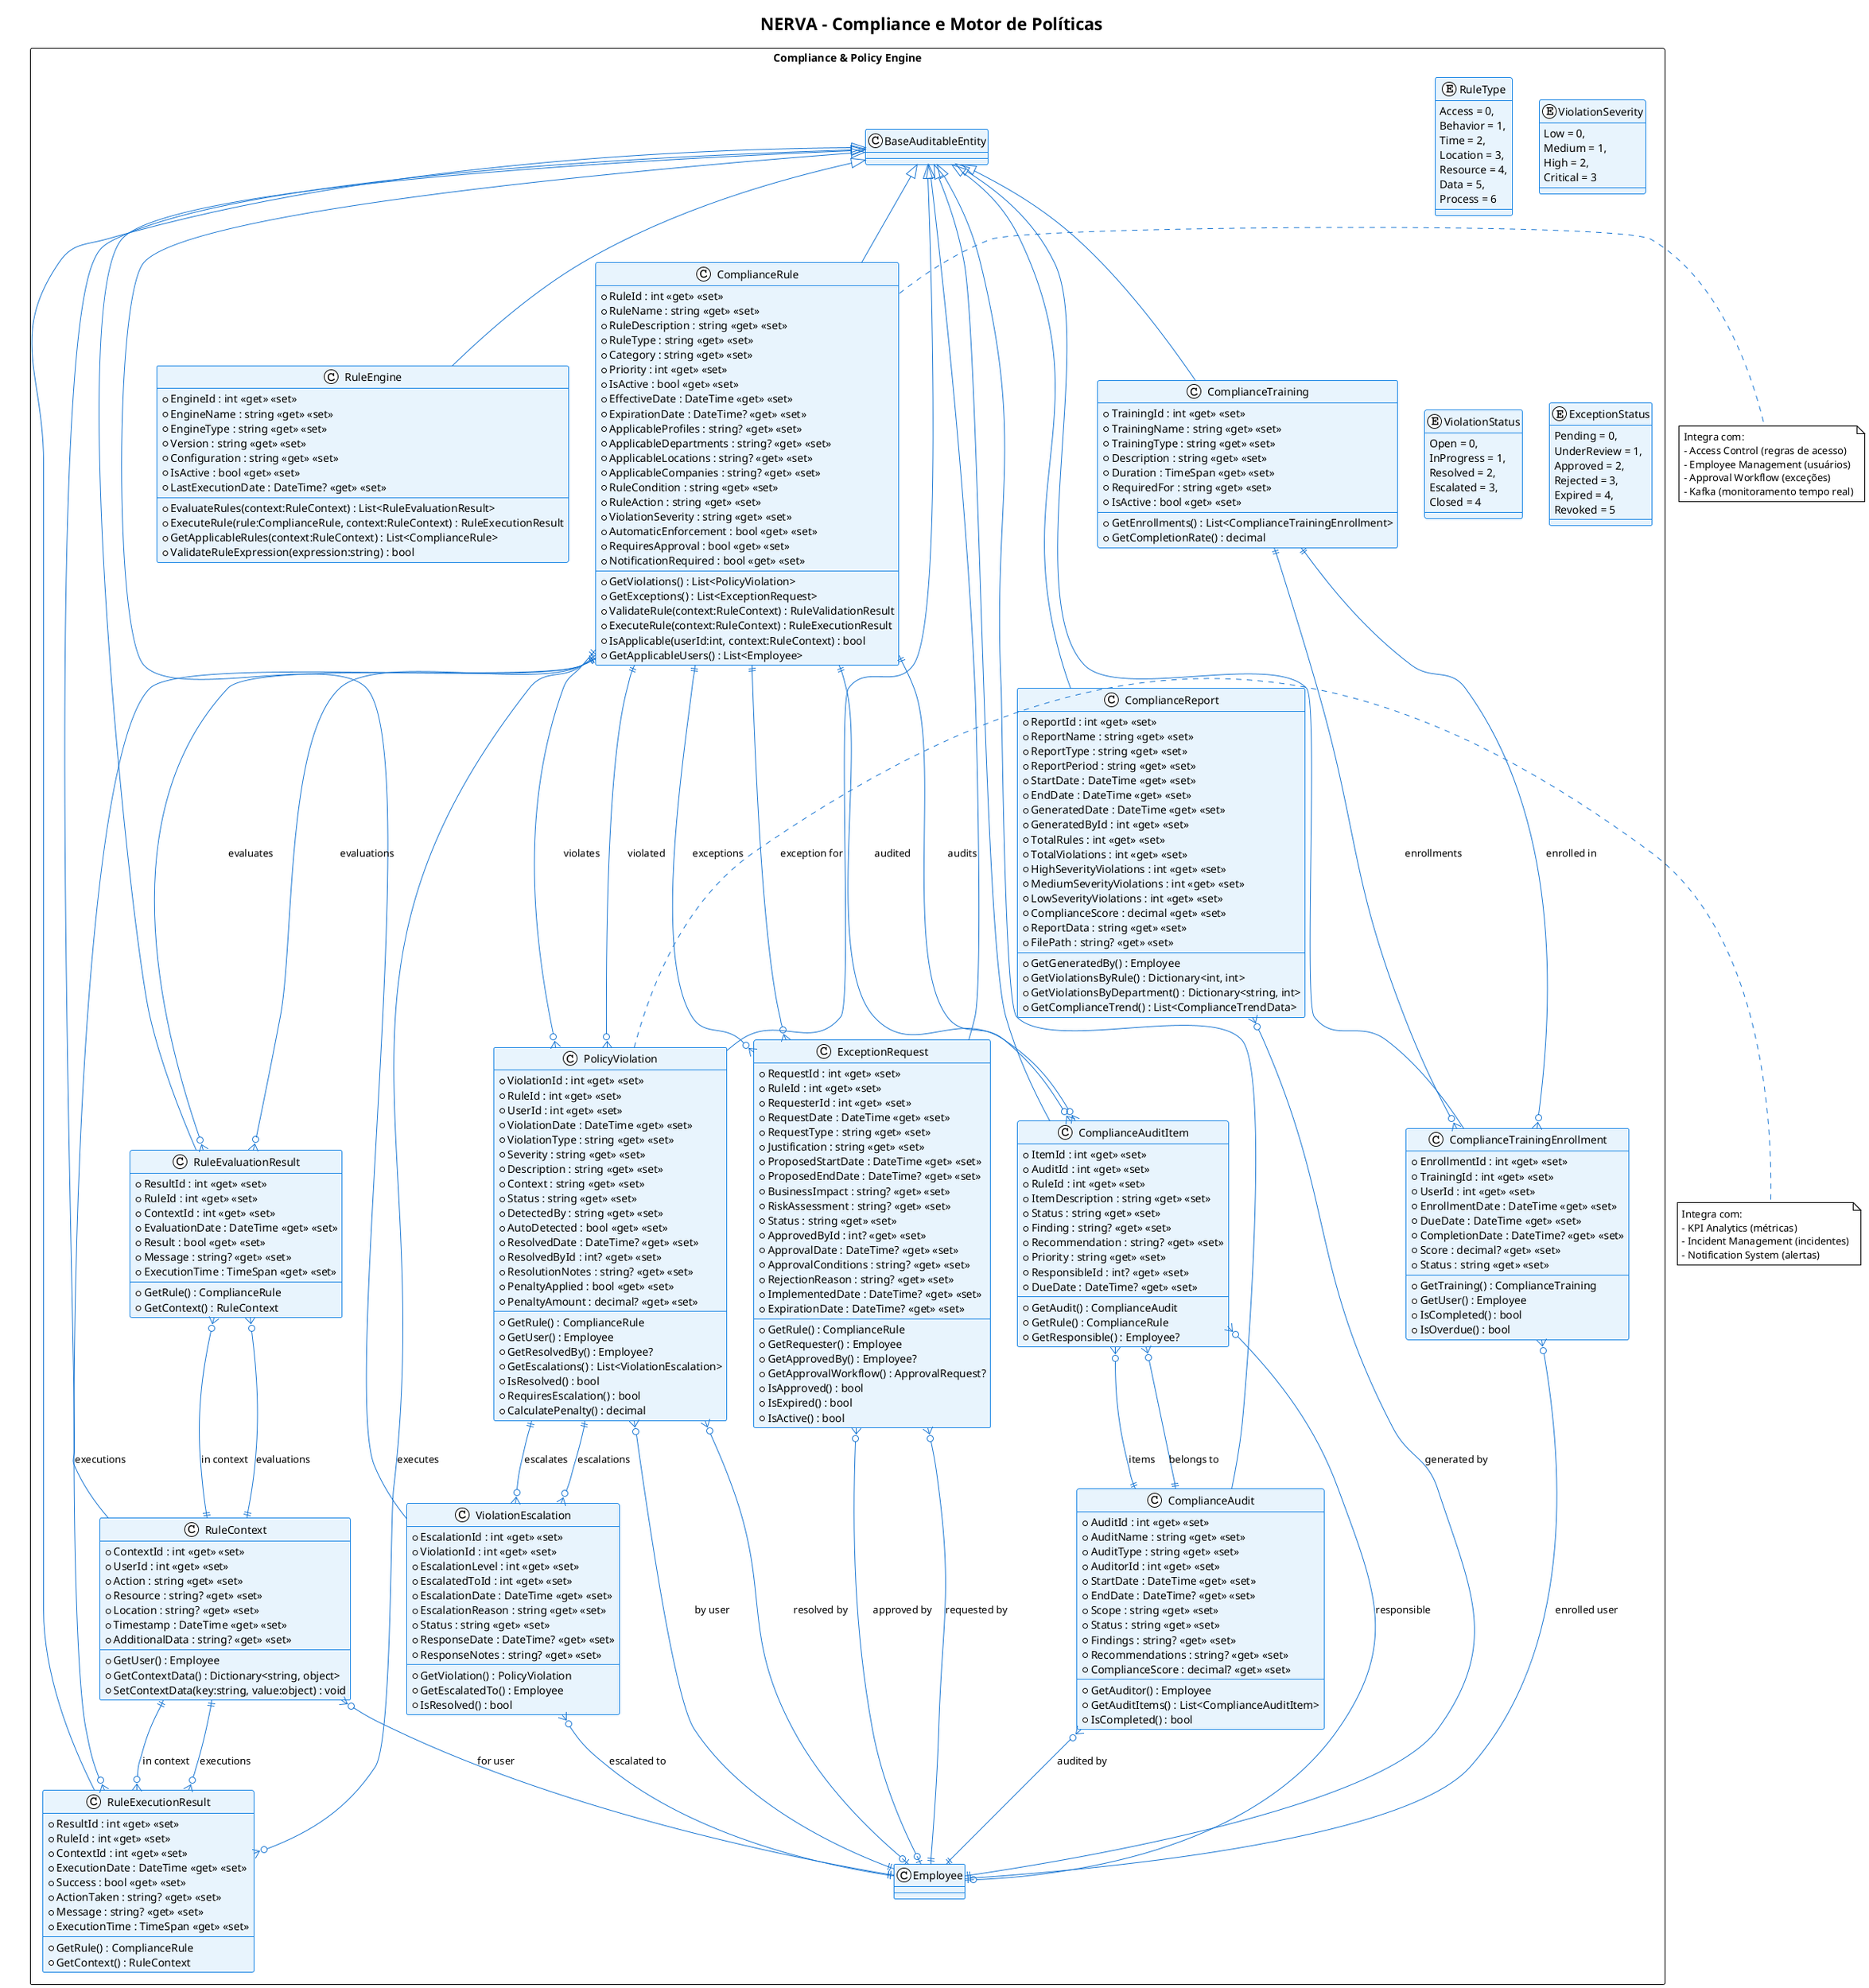 @startuml NERVA_Compliance_Policy_Engine
!theme plain
skinparam packageStyle rectangle
skinparam class {
    BackgroundColor #E8F4FD
    BorderColor #1E88E5
    ArrowColor #1976D2
}

title NERVA - Compliance e Motor de Políticas

package "Compliance & Policy Engine" as CompliancePolicyEngine {
    
    class ComplianceRule {
        + RuleId : int <<get>> <<set>>
        + RuleName : string <<get>> <<set>>
        + RuleDescription : string <<get>> <<set>>
        + RuleType : string <<get>> <<set>>
        + Category : string <<get>> <<set>>
        + Priority : int <<get>> <<set>>
        + IsActive : bool <<get>> <<set>>
        + EffectiveDate : DateTime <<get>> <<set>>
        + ExpirationDate : DateTime? <<get>> <<set>>
        + ApplicableProfiles : string? <<get>> <<set>>
        + ApplicableDepartments : string? <<get>> <<set>>
        + ApplicableLocations : string? <<get>> <<set>>
        + ApplicableCompanies : string? <<get>> <<set>>
        + RuleCondition : string <<get>> <<set>>
        + RuleAction : string <<get>> <<set>>
        + ViolationSeverity : string <<get>> <<set>>
        + AutomaticEnforcement : bool <<get>> <<set>>
        + RequiresApproval : bool <<get>> <<set>>
        + NotificationRequired : bool <<get>> <<set>>
        + GetViolations() : List<PolicyViolation>
        + GetExceptions() : List<ExceptionRequest>
        + ValidateRule(context:RuleContext) : RuleValidationResult
        + ExecuteRule(context:RuleContext) : RuleExecutionResult
        + IsApplicable(userId:int, context:RuleContext) : bool
        + GetApplicableUsers() : List<Employee>
    }
    
    class PolicyViolation {
        + ViolationId : int <<get>> <<set>>
        + RuleId : int <<get>> <<set>>
        + UserId : int <<get>> <<set>>
        + ViolationDate : DateTime <<get>> <<set>>
        + ViolationType : string <<get>> <<set>>
        + Severity : string <<get>> <<set>>
        + Description : string <<get>> <<set>>
        + Context : string <<get>> <<set>>
        + Status : string <<get>> <<set>>
        + DetectedBy : string <<get>> <<set>>
        + AutoDetected : bool <<get>> <<set>>
        + ResolvedDate : DateTime? <<get>> <<set>>
        + ResolvedById : int? <<get>> <<set>>
        + ResolutionNotes : string? <<get>> <<set>>
        + PenaltyApplied : bool <<get>> <<set>>
        + PenaltyAmount : decimal? <<get>> <<set>>
        + GetRule() : ComplianceRule
        + GetUser() : Employee
        + GetResolvedBy() : Employee?
        + GetEscalations() : List<ViolationEscalation>
        + IsResolved() : bool
        + RequiresEscalation() : bool
        + CalculatePenalty() : decimal
    }
    
    class ExceptionRequest {
        + RequestId : int <<get>> <<set>>
        + RuleId : int <<get>> <<set>>
        + RequesterId : int <<get>> <<set>>
        + RequestDate : DateTime <<get>> <<set>>
        + RequestType : string <<get>> <<set>>
        + Justification : string <<get>> <<set>>
        + ProposedStartDate : DateTime <<get>> <<set>>
        + ProposedEndDate : DateTime? <<get>> <<set>>
        + BusinessImpact : string? <<get>> <<set>>
        + RiskAssessment : string? <<get>> <<set>>
        + Status : string <<get>> <<set>>
        + ApprovedById : int? <<get>> <<set>>
        + ApprovalDate : DateTime? <<get>> <<set>>
        + ApprovalConditions : string? <<get>> <<set>>
        + RejectionReason : string? <<get>> <<set>>
        + ImplementedDate : DateTime? <<get>> <<set>>
        + ExpirationDate : DateTime? <<get>> <<set>>
        + GetRule() : ComplianceRule
        + GetRequester() : Employee
        + GetApprovedBy() : Employee?
        + GetApprovalWorkflow() : ApprovalRequest?
        + IsApproved() : bool
        + IsExpired() : bool
        + IsActive() : bool
    }
    
    class ComplianceReport {
        + ReportId : int <<get>> <<set>>
        + ReportName : string <<get>> <<set>>
        + ReportType : string <<get>> <<set>>
        + ReportPeriod : string <<get>> <<set>>
        + StartDate : DateTime <<get>> <<set>>
        + EndDate : DateTime <<get>> <<set>>
        + GeneratedDate : DateTime <<get>> <<set>>
        + GeneratedById : int <<get>> <<set>>
        + TotalRules : int <<get>> <<set>>
        + TotalViolations : int <<get>> <<set>>
        + HighSeverityViolations : int <<get>> <<set>>
        + MediumSeverityViolations : int <<get>> <<set>>
        + LowSeverityViolations : int <<get>> <<set>>
        + ComplianceScore : decimal <<get>> <<set>>
        + ReportData : string <<get>> <<set>>
        + FilePath : string? <<get>> <<set>>
        + GetGeneratedBy() : Employee
        + GetViolationsByRule() : Dictionary<int, int>
        + GetViolationsByDepartment() : Dictionary<string, int>
        + GetComplianceTrend() : List<ComplianceTrendData>
    }
    
    class RuleContext {
        + ContextId : int <<get>> <<set>>
        + UserId : int <<get>> <<set>>
        + Action : string <<get>> <<set>>
        + Resource : string? <<get>> <<set>>
        + Location : string? <<get>> <<set>>
        + Timestamp : DateTime <<get>> <<set>>
        + AdditionalData : string? <<get>> <<set>>
        + GetUser() : Employee
        + GetContextData() : Dictionary<string, object>
        + SetContextData(key:string, value:object) : void
    }
    
    class RuleEngine {
        + EngineId : int <<get>> <<set>>
        + EngineName : string <<get>> <<set>>
        + EngineType : string <<get>> <<set>>
        + Version : string <<get>> <<set>>
        + Configuration : string <<get>> <<set>>
        + IsActive : bool <<get>> <<set>>
        + LastExecutionDate : DateTime? <<get>> <<set>>
        + EvaluateRules(context:RuleContext) : List<RuleEvaluationResult>
        + ExecuteRule(rule:ComplianceRule, context:RuleContext) : RuleExecutionResult
        + GetApplicableRules(context:RuleContext) : List<ComplianceRule>
        + ValidateRuleExpression(expression:string) : bool
    }
    
    class RuleEvaluationResult {
        + ResultId : int <<get>> <<set>>
        + RuleId : int <<get>> <<set>>
        + ContextId : int <<get>> <<set>>
        + EvaluationDate : DateTime <<get>> <<set>>
        + Result : bool <<get>> <<set>>
        + Message : string? <<get>> <<set>>
        + ExecutionTime : TimeSpan <<get>> <<set>>
        + GetRule() : ComplianceRule
        + GetContext() : RuleContext
    }
    
    class RuleExecutionResult {
        + ResultId : int <<get>> <<set>>
        + RuleId : int <<get>> <<set>>
        + ContextId : int <<get>> <<set>>
        + ExecutionDate : DateTime <<get>> <<set>>
        + Success : bool <<get>> <<set>>
        + ActionTaken : string? <<get>> <<set>>
        + Message : string? <<get>> <<set>>
        + ExecutionTime : TimeSpan <<get>> <<set>>
        + GetRule() : ComplianceRule
        + GetContext() : RuleContext
    }
    
    class ViolationEscalation {
        + EscalationId : int <<get>> <<set>>
        + ViolationId : int <<get>> <<set>>
        + EscalationLevel : int <<get>> <<set>>
        + EscalatedToId : int <<get>> <<set>>
        + EscalationDate : DateTime <<get>> <<set>>
        + EscalationReason : string <<get>> <<set>>
        + Status : string <<get>> <<set>>
        + ResponseDate : DateTime? <<get>> <<set>>
        + ResponseNotes : string? <<get>> <<set>>
        + GetViolation() : PolicyViolation
        + GetEscalatedTo() : Employee
        + IsResolved() : bool
    }
    
    class ComplianceAudit {
        + AuditId : int <<get>> <<set>>
        + AuditName : string <<get>> <<set>>
        + AuditType : string <<get>> <<set>>
        + AuditorId : int <<get>> <<set>>
        + StartDate : DateTime <<get>> <<set>>
        + EndDate : DateTime? <<get>> <<set>>
        + Scope : string <<get>> <<set>>
        + Status : string <<get>> <<set>>
        + Findings : string? <<get>> <<set>>
        + Recommendations : string? <<get>> <<set>>
        + ComplianceScore : decimal? <<get>> <<set>>
        + GetAuditor() : Employee
        + GetAuditItems() : List<ComplianceAuditItem>
        + IsCompleted() : bool
    }
    
    class ComplianceAuditItem {
        + ItemId : int <<get>> <<set>>
        + AuditId : int <<get>> <<set>>
        + RuleId : int <<get>> <<set>>
        + ItemDescription : string <<get>> <<set>>
        + Status : string <<get>> <<set>>
        + Finding : string? <<get>> <<set>>
        + Recommendation : string? <<get>> <<set>>
        + Priority : string <<get>> <<set>>
        + ResponsibleId : int? <<get>> <<set>>
        + DueDate : DateTime? <<get>> <<set>>
        + GetAudit() : ComplianceAudit
        + GetRule() : ComplianceRule
        + GetResponsible() : Employee?
    }
    
    class ComplianceTraining {
        + TrainingId : int <<get>> <<set>>
        + TrainingName : string <<get>> <<set>>
        + TrainingType : string <<get>> <<set>>
        + Description : string <<get>> <<set>>
        + Duration : TimeSpan <<get>> <<set>>
        + RequiredFor : string <<get>> <<set>>
        + IsActive : bool <<get>> <<set>>
        + GetEnrollments() : List<ComplianceTrainingEnrollment>
        + GetCompletionRate() : decimal
    }
    
    class ComplianceTrainingEnrollment {
        + EnrollmentId : int <<get>> <<set>>
        + TrainingId : int <<get>> <<set>>
        + UserId : int <<get>> <<set>>
        + EnrollmentDate : DateTime <<get>> <<set>>
        + DueDate : DateTime <<get>> <<set>>
        + CompletionDate : DateTime? <<get>> <<set>>
        + Score : decimal? <<get>> <<set>>
        + Status : string <<get>> <<set>>
        + GetTraining() : ComplianceTraining
        + GetUser() : Employee
        + IsCompleted() : bool
        + IsOverdue() : bool
    }
    
    ' Enums
    enum RuleType {
        Access = 0,
        Behavior = 1,
        Time = 2,
        Location = 3,
        Resource = 4,
        Data = 5,
        Process = 6
    }
    
    enum ViolationSeverity {
        Low = 0,
        Medium = 1,
        High = 2,
        Critical = 3
    }
    
    enum ViolationStatus {
        Open = 0,
        InProgress = 1,
        Resolved = 2,
        Escalated = 3,
        Closed = 4
    }
    
    enum ExceptionStatus {
        Pending = 0,
        UnderReview = 1,
        Approved = 2,
        Rejected = 3,
        Expired = 4,
        Revoked = 5
    }
    
    ' Base Entity Relationships
    BaseAuditableEntity <|-- ComplianceRule
    BaseAuditableEntity <|-- PolicyViolation
    BaseAuditableEntity <|-- ExceptionRequest
    BaseAuditableEntity <|-- ComplianceReport
    BaseAuditableEntity <|-- RuleContext
    BaseAuditableEntity <|-- RuleEngine
    BaseAuditableEntity <|-- RuleEvaluationResult
    BaseAuditableEntity <|-- RuleExecutionResult
    BaseAuditableEntity <|-- ViolationEscalation
    BaseAuditableEntity <|-- ComplianceAudit
    BaseAuditableEntity <|-- ComplianceAuditItem
    BaseAuditableEntity <|-- ComplianceTraining
    BaseAuditableEntity <|-- ComplianceTrainingEnrollment
    
    ' Internal Relationships
    ComplianceRule ||--o{ PolicyViolation : "violated"
    ComplianceRule ||--o{ ExceptionRequest : "exceptions"
    ComplianceRule ||--o{ RuleEvaluationResult : "evaluations"
    ComplianceRule ||--o{ RuleExecutionResult : "executions"
    ComplianceRule ||--o{ ComplianceAuditItem : "audited"
    
    PolicyViolation }o--|| ComplianceRule : "violates"
    PolicyViolation }o--|| Employee : "by user"
    PolicyViolation }o--o| Employee : "resolved by"
    PolicyViolation ||--o{ ViolationEscalation : "escalations"
    
    ExceptionRequest }o--|| ComplianceRule : "exception for"
    ExceptionRequest }o--|| Employee : "requested by"
    ExceptionRequest }o--o| Employee : "approved by"
    
    ComplianceReport }o--|| Employee : "generated by"
    
    RuleContext }o--|| Employee : "for user"
    RuleContext ||--o{ RuleEvaluationResult : "evaluations"
    RuleContext ||--o{ RuleExecutionResult : "executions"
    
    RuleEvaluationResult }o--|| ComplianceRule : "evaluates"
    RuleEvaluationResult }o--|| RuleContext : "in context"
    
    RuleExecutionResult }o--|| ComplianceRule : "executes"
    RuleExecutionResult }o--|| RuleContext : "in context"
    
    ViolationEscalation }o--|| PolicyViolation : "escalates"
    ViolationEscalation }o--|| Employee : "escalated to"
    
    ComplianceAudit }o--|| Employee : "audited by"
    ComplianceAudit ||--o{ ComplianceAuditItem : "items"
    
    ComplianceAuditItem }o--|| ComplianceAudit : "belongs to"
    ComplianceAuditItem }o--|| ComplianceRule : "audits"
    ComplianceAuditItem }o--o| Employee : "responsible"
    
    ComplianceTraining ||--o{ ComplianceTrainingEnrollment : "enrollments"
    
    ComplianceTrainingEnrollment }o--|| ComplianceTraining : "enrolled in"
    ComplianceTrainingEnrollment }o--|| Employee : "enrolled user"
}

' External Relationships Notes
note right of ComplianceRule
    Integra com:
    - Access Control (regras de acesso)
    - Employee Management (usuários)
    - Approval Workflow (exceções)
    - Kafka (monitoramento tempo real)
end note

note right of PolicyViolation
    Integra com:
    - KPI Analytics (métricas)
    - Incident Management (incidentes)
    - Notification System (alertas)
end note

@enduml
